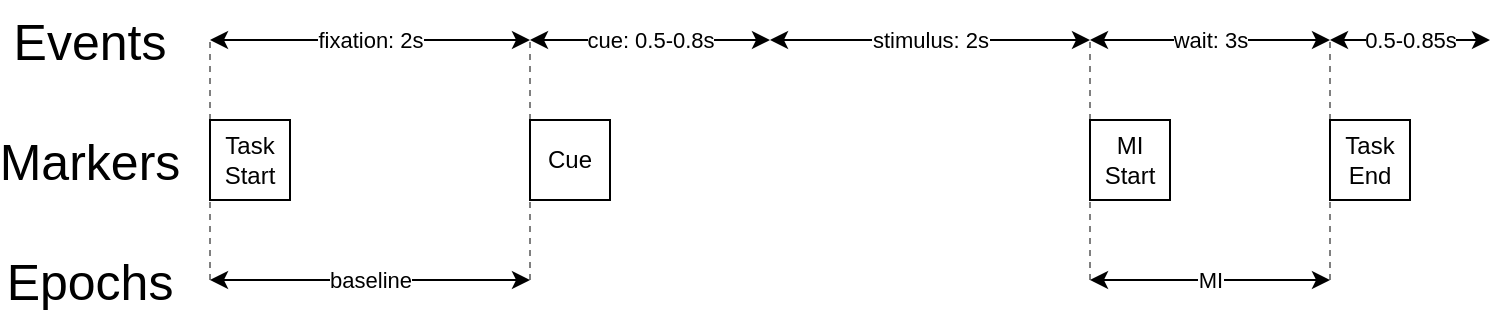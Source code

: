 <mxfile version="21.4.0" type="device">
  <diagram name="Page-1" id="biDmzfT7VKrNtg7knRWl">
    <mxGraphModel dx="1221" dy="725" grid="1" gridSize="10" guides="1" tooltips="1" connect="1" arrows="1" fold="1" page="1" pageScale="1" pageWidth="850" pageHeight="1100" math="0" shadow="0">
      <root>
        <mxCell id="0" />
        <mxCell id="1" parent="0" />
        <mxCell id="_QOiW5RVLM14a6YCZDDR-1" value="fixation: 2s" style="endArrow=classic;startArrow=classic;html=1;rounded=0;" parent="1" edge="1">
          <mxGeometry width="50" height="50" relative="1" as="geometry">
            <mxPoint x="120" y="240" as="sourcePoint" />
            <mxPoint x="280" y="240" as="targetPoint" />
          </mxGeometry>
        </mxCell>
        <mxCell id="_QOiW5RVLM14a6YCZDDR-2" value="cue: 0.5-0.8s" style="endArrow=classic;startArrow=classic;html=1;rounded=0;" parent="1" edge="1">
          <mxGeometry width="50" height="50" relative="1" as="geometry">
            <mxPoint x="280" y="240" as="sourcePoint" />
            <mxPoint x="400" y="240" as="targetPoint" />
          </mxGeometry>
        </mxCell>
        <mxCell id="_QOiW5RVLM14a6YCZDDR-3" value="stimulus: 2s" style="endArrow=classic;startArrow=classic;html=1;rounded=0;" parent="1" edge="1">
          <mxGeometry width="50" height="50" relative="1" as="geometry">
            <mxPoint x="400" y="240" as="sourcePoint" />
            <mxPoint x="560" y="240" as="targetPoint" />
          </mxGeometry>
        </mxCell>
        <mxCell id="_QOiW5RVLM14a6YCZDDR-4" value="wait: 3s" style="endArrow=classic;startArrow=classic;html=1;rounded=0;" parent="1" edge="1">
          <mxGeometry width="50" height="50" relative="1" as="geometry">
            <mxPoint x="560" y="240" as="sourcePoint" />
            <mxPoint x="680" y="240" as="targetPoint" />
          </mxGeometry>
        </mxCell>
        <mxCell id="_QOiW5RVLM14a6YCZDDR-7" value="Task Start" style="rounded=0;whiteSpace=wrap;html=1;" parent="1" vertex="1">
          <mxGeometry x="120" y="280" width="40" height="40" as="geometry" />
        </mxCell>
        <mxCell id="_QOiW5RVLM14a6YCZDDR-10" value="" style="endArrow=none;dashed=1;html=1;rounded=0;opacity=50;exitX=0;exitY=0;exitDx=0;exitDy=0;" parent="1" source="2" edge="1">
          <mxGeometry width="50" height="50" relative="1" as="geometry">
            <mxPoint x="280" y="400" as="sourcePoint" />
            <mxPoint x="280" y="240" as="targetPoint" />
          </mxGeometry>
        </mxCell>
        <mxCell id="_QOiW5RVLM14a6YCZDDR-11" value="MI&lt;br&gt;Start" style="rounded=0;whiteSpace=wrap;html=1;" parent="1" vertex="1">
          <mxGeometry x="560" y="280" width="40" height="40" as="geometry" />
        </mxCell>
        <mxCell id="_QOiW5RVLM14a6YCZDDR-12" value="" style="endArrow=none;dashed=1;html=1;rounded=0;opacity=50;exitX=0;exitY=0;exitDx=0;exitDy=0;" parent="1" source="_QOiW5RVLM14a6YCZDDR-11" edge="1">
          <mxGeometry width="50" height="50" relative="1" as="geometry">
            <mxPoint x="560" y="320" as="sourcePoint" />
            <mxPoint x="560" y="240" as="targetPoint" />
          </mxGeometry>
        </mxCell>
        <mxCell id="_QOiW5RVLM14a6YCZDDR-13" value="&lt;font style=&quot;font-size: 25px;&quot;&gt;Events&lt;/font&gt;" style="text;html=1;strokeColor=none;fillColor=none;align=center;verticalAlign=middle;whiteSpace=wrap;rounded=0;" parent="1" vertex="1">
          <mxGeometry x="30" y="220" width="60" height="40" as="geometry" />
        </mxCell>
        <mxCell id="_QOiW5RVLM14a6YCZDDR-14" value="&lt;font style=&quot;font-size: 25px;&quot;&gt;Markers&lt;/font&gt;" style="text;html=1;strokeColor=none;fillColor=none;align=center;verticalAlign=middle;whiteSpace=wrap;rounded=0;" parent="1" vertex="1">
          <mxGeometry x="30" y="280" width="60" height="40" as="geometry" />
        </mxCell>
        <mxCell id="_QOiW5RVLM14a6YCZDDR-18" value="" style="endArrow=none;dashed=1;html=1;rounded=0;opacity=50;" parent="1" edge="1">
          <mxGeometry width="50" height="50" relative="1" as="geometry">
            <mxPoint x="560" y="320" as="sourcePoint" />
            <mxPoint x="560" y="320" as="targetPoint" />
          </mxGeometry>
        </mxCell>
        <mxCell id="_QOiW5RVLM14a6YCZDDR-19" value="" style="endArrow=none;dashed=1;html=1;rounded=0;opacity=50;exitX=0;exitY=0;exitDx=0;exitDy=0;" parent="1" source="3" edge="1">
          <mxGeometry width="50" height="50" relative="1" as="geometry">
            <mxPoint x="680" y="360" as="sourcePoint" />
            <mxPoint x="680" y="240" as="targetPoint" />
          </mxGeometry>
        </mxCell>
        <mxCell id="_QOiW5RVLM14a6YCZDDR-25" value="" style="endArrow=none;dashed=1;html=1;rounded=0;opacity=50;" parent="1" edge="1">
          <mxGeometry width="50" height="50" relative="1" as="geometry">
            <mxPoint x="120" y="280" as="sourcePoint" />
            <mxPoint x="120" y="240" as="targetPoint" />
          </mxGeometry>
        </mxCell>
        <mxCell id="2" value="Cue" style="rounded=0;whiteSpace=wrap;html=1;" parent="1" vertex="1">
          <mxGeometry x="280" y="280" width="40" height="40" as="geometry" />
        </mxCell>
        <mxCell id="3" value="Task&lt;br&gt;End" style="rounded=0;whiteSpace=wrap;html=1;" parent="1" vertex="1">
          <mxGeometry x="680" y="280" width="40" height="40" as="geometry" />
        </mxCell>
        <mxCell id="4" value="0.5-0.85s" style="endArrow=classic;startArrow=classic;html=1;rounded=0;" parent="1" edge="1">
          <mxGeometry width="50" height="50" relative="1" as="geometry">
            <mxPoint x="680" y="240" as="sourcePoint" />
            <mxPoint x="760" y="240" as="targetPoint" />
          </mxGeometry>
        </mxCell>
        <mxCell id="5" value="baseline" style="endArrow=classic;startArrow=classic;html=1;rounded=0;" parent="1" edge="1">
          <mxGeometry width="50" height="50" relative="1" as="geometry">
            <mxPoint x="120" y="360" as="sourcePoint" />
            <mxPoint x="280" y="360" as="targetPoint" />
          </mxGeometry>
        </mxCell>
        <mxCell id="6" value="" style="endArrow=none;dashed=1;html=1;rounded=0;opacity=50;" parent="1" edge="1">
          <mxGeometry width="50" height="50" relative="1" as="geometry">
            <mxPoint x="120" y="360" as="sourcePoint" />
            <mxPoint x="120" y="320" as="targetPoint" />
          </mxGeometry>
        </mxCell>
        <mxCell id="8" value="" style="endArrow=none;dashed=1;html=1;rounded=0;opacity=50;exitX=0;exitY=0;exitDx=0;exitDy=0;" parent="1" edge="1">
          <mxGeometry width="50" height="50" relative="1" as="geometry">
            <mxPoint x="280" y="360" as="sourcePoint" />
            <mxPoint x="280" y="320" as="targetPoint" />
          </mxGeometry>
        </mxCell>
        <mxCell id="9" value="&lt;font style=&quot;font-size: 25px;&quot;&gt;Epochs&lt;/font&gt;" style="text;html=1;strokeColor=none;fillColor=none;align=center;verticalAlign=middle;whiteSpace=wrap;rounded=0;" parent="1" vertex="1">
          <mxGeometry x="30" y="340" width="60" height="40" as="geometry" />
        </mxCell>
        <mxCell id="10" value="MI" style="endArrow=classic;startArrow=classic;html=1;rounded=0;" parent="1" edge="1">
          <mxGeometry width="50" height="50" relative="1" as="geometry">
            <mxPoint x="560" y="360" as="sourcePoint" />
            <mxPoint x="680" y="360" as="targetPoint" />
          </mxGeometry>
        </mxCell>
        <mxCell id="11" value="" style="endArrow=none;dashed=1;html=1;rounded=0;opacity=50;exitX=0;exitY=0;exitDx=0;exitDy=0;" parent="1" edge="1">
          <mxGeometry width="50" height="50" relative="1" as="geometry">
            <mxPoint x="560" y="360" as="sourcePoint" />
            <mxPoint x="560" y="320" as="targetPoint" />
          </mxGeometry>
        </mxCell>
        <mxCell id="12" value="" style="endArrow=none;dashed=1;html=1;rounded=0;opacity=50;exitX=0;exitY=0;exitDx=0;exitDy=0;" parent="1" edge="1">
          <mxGeometry width="50" height="50" relative="1" as="geometry">
            <mxPoint x="680" y="360" as="sourcePoint" />
            <mxPoint x="680" y="320" as="targetPoint" />
          </mxGeometry>
        </mxCell>
      </root>
    </mxGraphModel>
  </diagram>
</mxfile>
